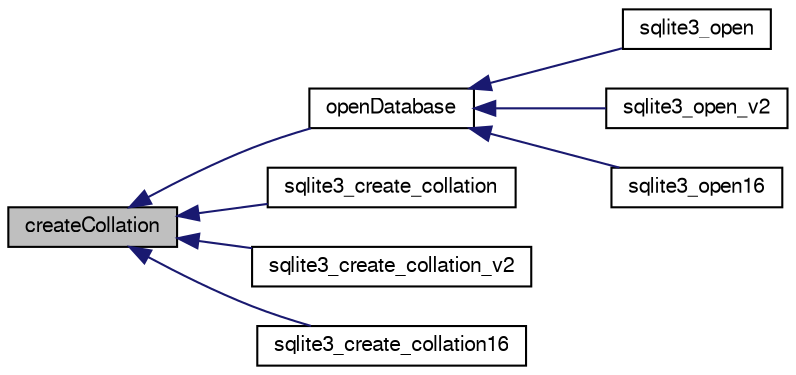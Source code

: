digraph "createCollation"
{
  edge [fontname="FreeSans",fontsize="10",labelfontname="FreeSans",labelfontsize="10"];
  node [fontname="FreeSans",fontsize="10",shape=record];
  rankdir="LR";
  Node79442 [label="createCollation",height=0.2,width=0.4,color="black", fillcolor="grey75", style="filled", fontcolor="black"];
  Node79442 -> Node79443 [dir="back",color="midnightblue",fontsize="10",style="solid",fontname="FreeSans"];
  Node79443 [label="openDatabase",height=0.2,width=0.4,color="black", fillcolor="white", style="filled",URL="$sqlite3_8c.html#a6a9c3bc3a64234e863413f41db473758"];
  Node79443 -> Node79444 [dir="back",color="midnightblue",fontsize="10",style="solid",fontname="FreeSans"];
  Node79444 [label="sqlite3_open",height=0.2,width=0.4,color="black", fillcolor="white", style="filled",URL="$sqlite3_8h.html#a97ba966ed1acc38409786258268f5f71"];
  Node79443 -> Node79445 [dir="back",color="midnightblue",fontsize="10",style="solid",fontname="FreeSans"];
  Node79445 [label="sqlite3_open_v2",height=0.2,width=0.4,color="black", fillcolor="white", style="filled",URL="$sqlite3_8h.html#a140fe275b6975dc867cea50a65a217c4"];
  Node79443 -> Node79446 [dir="back",color="midnightblue",fontsize="10",style="solid",fontname="FreeSans"];
  Node79446 [label="sqlite3_open16",height=0.2,width=0.4,color="black", fillcolor="white", style="filled",URL="$sqlite3_8h.html#adbc401bb96713f32e553db32f6f3ca33"];
  Node79442 -> Node79447 [dir="back",color="midnightblue",fontsize="10",style="solid",fontname="FreeSans"];
  Node79447 [label="sqlite3_create_collation",height=0.2,width=0.4,color="black", fillcolor="white", style="filled",URL="$sqlite3_8h.html#ae16a68d17915d0f18ab05ee246f54d0d"];
  Node79442 -> Node79448 [dir="back",color="midnightblue",fontsize="10",style="solid",fontname="FreeSans"];
  Node79448 [label="sqlite3_create_collation_v2",height=0.2,width=0.4,color="black", fillcolor="white", style="filled",URL="$sqlite3_8h.html#acf133d2ce646b13fd95ca84940e34102"];
  Node79442 -> Node79449 [dir="back",color="midnightblue",fontsize="10",style="solid",fontname="FreeSans"];
  Node79449 [label="sqlite3_create_collation16",height=0.2,width=0.4,color="black", fillcolor="white", style="filled",URL="$sqlite3_8h.html#a445eeb90caf851d2c8e329142a5ee906"];
}
